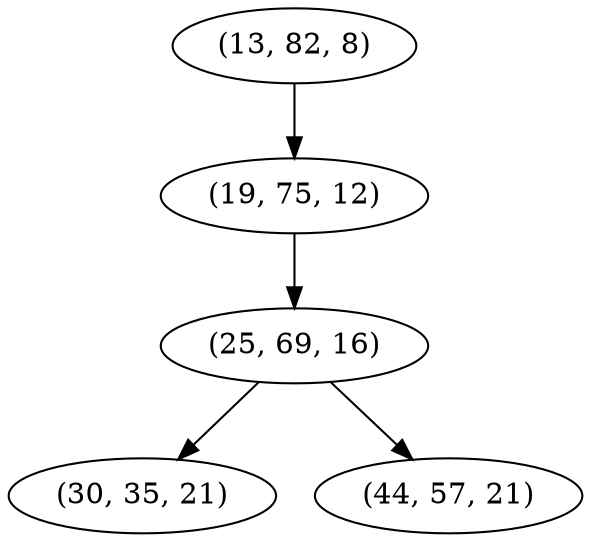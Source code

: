digraph tree {
    "(13, 82, 8)";
    "(19, 75, 12)";
    "(25, 69, 16)";
    "(30, 35, 21)";
    "(44, 57, 21)";
    "(13, 82, 8)" -> "(19, 75, 12)";
    "(19, 75, 12)" -> "(25, 69, 16)";
    "(25, 69, 16)" -> "(30, 35, 21)";
    "(25, 69, 16)" -> "(44, 57, 21)";
}
